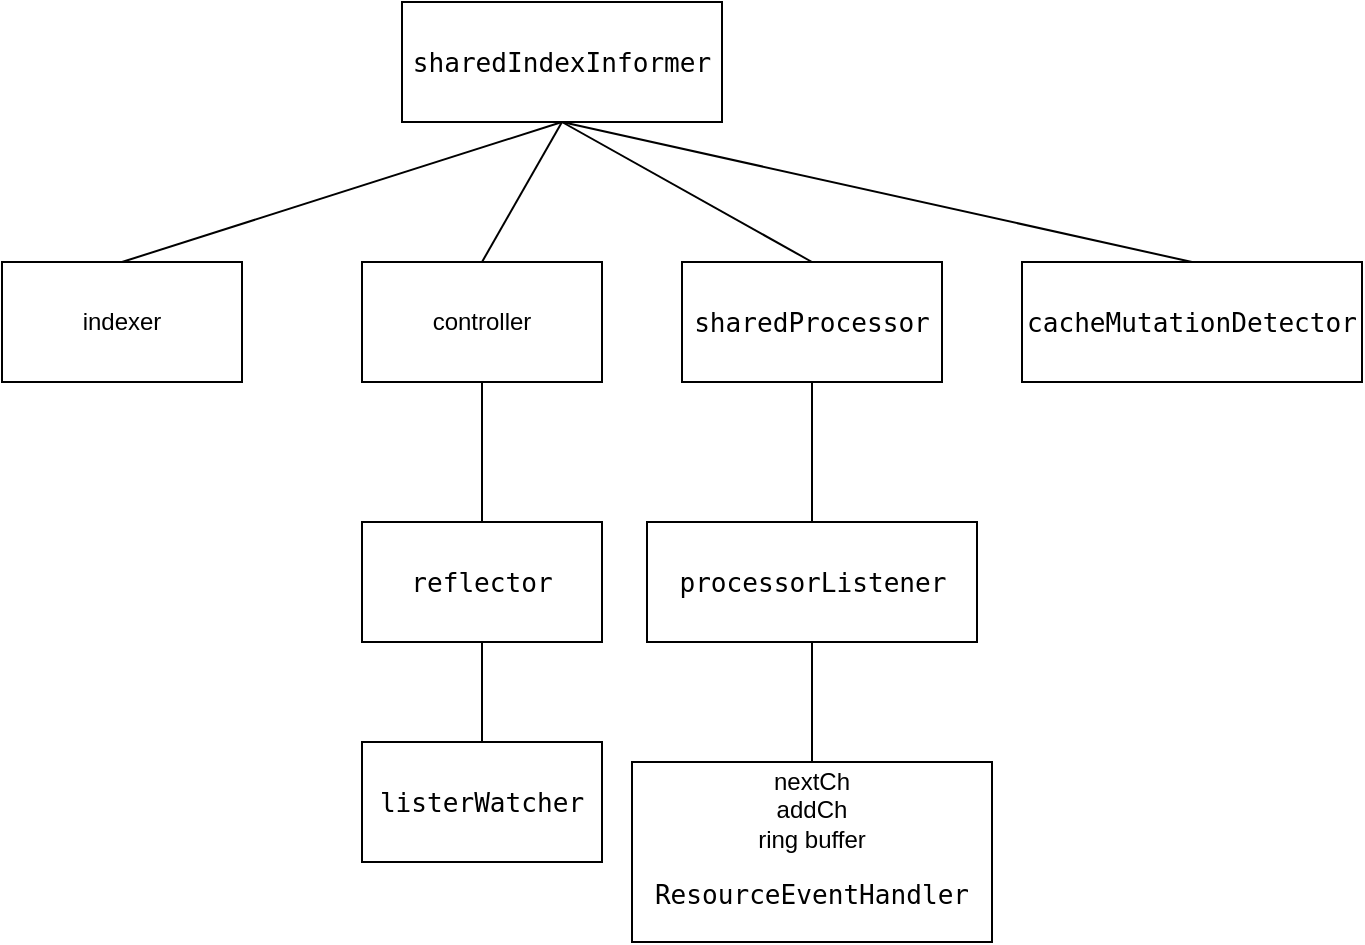 <mxfile version="16.5.3" type="github">
  <diagram id="caBl6VjWKYcqVohX8-Sz" name="Page-1">
    <mxGraphModel dx="946" dy="517" grid="1" gridSize="10" guides="1" tooltips="1" connect="1" arrows="1" fold="1" page="1" pageScale="1" pageWidth="850" pageHeight="1100" math="0" shadow="0">
      <root>
        <mxCell id="0" />
        <mxCell id="1" parent="0" />
        <mxCell id="zZGyNvVABytD1AazfW2Z-1" value="&lt;pre style=&quot;background-color: rgb(255 , 255 , 255) ; font-family: &amp;#34;jetbrains mono&amp;#34; , monospace ; font-size: 9.8pt&quot;&gt;sharedIndexInformer&lt;/pre&gt;" style="rounded=0;whiteSpace=wrap;html=1;" vertex="1" parent="1">
          <mxGeometry x="320" y="60" width="160" height="60" as="geometry" />
        </mxCell>
        <mxCell id="zZGyNvVABytD1AazfW2Z-2" value="controller" style="rounded=0;whiteSpace=wrap;html=1;" vertex="1" parent="1">
          <mxGeometry x="300" y="190" width="120" height="60" as="geometry" />
        </mxCell>
        <mxCell id="zZGyNvVABytD1AazfW2Z-3" value="indexer" style="rounded=0;whiteSpace=wrap;html=1;" vertex="1" parent="1">
          <mxGeometry x="120" y="190" width="120" height="60" as="geometry" />
        </mxCell>
        <mxCell id="zZGyNvVABytD1AazfW2Z-4" value="&lt;pre style=&quot;background-color: rgb(255 , 255 , 255) ; font-family: &amp;#34;jetbrains mono&amp;#34; , monospace ; font-size: 9.8pt&quot;&gt;sharedProcessor&lt;/pre&gt;" style="rounded=0;whiteSpace=wrap;html=1;" vertex="1" parent="1">
          <mxGeometry x="460" y="190" width="130" height="60" as="geometry" />
        </mxCell>
        <mxCell id="zZGyNvVABytD1AazfW2Z-5" value="&lt;pre style=&quot;background-color: rgb(255 , 255 , 255) ; font-family: &amp;#34;jetbrains mono&amp;#34; , monospace ; font-size: 9.8pt&quot;&gt;cacheMutationDetector&lt;/pre&gt;" style="rounded=0;whiteSpace=wrap;html=1;" vertex="1" parent="1">
          <mxGeometry x="630" y="190" width="170" height="60" as="geometry" />
        </mxCell>
        <mxCell id="zZGyNvVABytD1AazfW2Z-6" value="" style="endArrow=none;html=1;rounded=0;entryX=0.5;entryY=1;entryDx=0;entryDy=0;exitX=0.5;exitY=0;exitDx=0;exitDy=0;" edge="1" parent="1" source="zZGyNvVABytD1AazfW2Z-3" target="zZGyNvVABytD1AazfW2Z-1">
          <mxGeometry width="50" height="50" relative="1" as="geometry">
            <mxPoint x="400" y="330" as="sourcePoint" />
            <mxPoint x="450" y="280" as="targetPoint" />
          </mxGeometry>
        </mxCell>
        <mxCell id="zZGyNvVABytD1AazfW2Z-7" value="" style="endArrow=none;html=1;rounded=0;exitX=0.5;exitY=0;exitDx=0;exitDy=0;" edge="1" parent="1" source="zZGyNvVABytD1AazfW2Z-2">
          <mxGeometry width="50" height="50" relative="1" as="geometry">
            <mxPoint x="400" y="330" as="sourcePoint" />
            <mxPoint x="400" y="120" as="targetPoint" />
          </mxGeometry>
        </mxCell>
        <mxCell id="zZGyNvVABytD1AazfW2Z-12" value="" style="endArrow=none;html=1;rounded=0;exitX=0.5;exitY=0;exitDx=0;exitDy=0;" edge="1" parent="1" source="zZGyNvVABytD1AazfW2Z-4">
          <mxGeometry width="50" height="50" relative="1" as="geometry">
            <mxPoint x="400" y="330" as="sourcePoint" />
            <mxPoint x="400" y="120" as="targetPoint" />
          </mxGeometry>
        </mxCell>
        <mxCell id="zZGyNvVABytD1AazfW2Z-13" value="" style="endArrow=none;html=1;rounded=0;exitX=0.5;exitY=0;exitDx=0;exitDy=0;" edge="1" parent="1" source="zZGyNvVABytD1AazfW2Z-5">
          <mxGeometry width="50" height="50" relative="1" as="geometry">
            <mxPoint x="430" y="430" as="sourcePoint" />
            <mxPoint x="400" y="120" as="targetPoint" />
          </mxGeometry>
        </mxCell>
        <mxCell id="zZGyNvVABytD1AazfW2Z-14" value="&lt;pre style=&quot;background-color: rgb(255 , 255 , 255) ; font-family: &amp;#34;jetbrains mono&amp;#34; , monospace ; font-size: 9.8pt&quot;&gt;reflector&lt;/pre&gt;" style="rounded=0;whiteSpace=wrap;html=1;" vertex="1" parent="1">
          <mxGeometry x="300" y="320" width="120" height="60" as="geometry" />
        </mxCell>
        <mxCell id="zZGyNvVABytD1AazfW2Z-15" value="" style="endArrow=none;html=1;rounded=0;entryX=0.5;entryY=1;entryDx=0;entryDy=0;exitX=0.5;exitY=0;exitDx=0;exitDy=0;" edge="1" parent="1" source="zZGyNvVABytD1AazfW2Z-14" target="zZGyNvVABytD1AazfW2Z-2">
          <mxGeometry width="50" height="50" relative="1" as="geometry">
            <mxPoint x="360" y="310" as="sourcePoint" />
            <mxPoint x="450" y="270" as="targetPoint" />
          </mxGeometry>
        </mxCell>
        <mxCell id="zZGyNvVABytD1AazfW2Z-16" value="&lt;pre style=&quot;background-color: rgb(255 , 255 , 255) ; font-family: &amp;#34;jetbrains mono&amp;#34; , monospace ; font-size: 9.8pt&quot;&gt;listerWatcher&lt;/pre&gt;" style="rounded=0;whiteSpace=wrap;html=1;" vertex="1" parent="1">
          <mxGeometry x="300" y="430" width="120" height="60" as="geometry" />
        </mxCell>
        <mxCell id="zZGyNvVABytD1AazfW2Z-17" value="" style="endArrow=none;html=1;rounded=0;entryX=0.5;entryY=1;entryDx=0;entryDy=0;exitX=0.5;exitY=0;exitDx=0;exitDy=0;" edge="1" parent="1" source="zZGyNvVABytD1AazfW2Z-16" target="zZGyNvVABytD1AazfW2Z-14">
          <mxGeometry width="50" height="50" relative="1" as="geometry">
            <mxPoint x="400" y="320" as="sourcePoint" />
            <mxPoint x="450" y="270" as="targetPoint" />
          </mxGeometry>
        </mxCell>
        <mxCell id="zZGyNvVABytD1AazfW2Z-18" value="&lt;pre style=&quot;background-color: rgb(255 , 255 , 255) ; font-family: &amp;#34;jetbrains mono&amp;#34; , monospace ; font-size: 9.8pt&quot;&gt;processorListener&lt;/pre&gt;" style="rounded=0;whiteSpace=wrap;html=1;" vertex="1" parent="1">
          <mxGeometry x="442.5" y="320" width="165" height="60" as="geometry" />
        </mxCell>
        <mxCell id="zZGyNvVABytD1AazfW2Z-19" value="" style="endArrow=none;html=1;rounded=0;entryX=0.5;entryY=1;entryDx=0;entryDy=0;exitX=0.5;exitY=0;exitDx=0;exitDy=0;" edge="1" parent="1" source="zZGyNvVABytD1AazfW2Z-18" target="zZGyNvVABytD1AazfW2Z-4">
          <mxGeometry width="50" height="50" relative="1" as="geometry">
            <mxPoint x="400" y="330" as="sourcePoint" />
            <mxPoint x="450" y="280" as="targetPoint" />
          </mxGeometry>
        </mxCell>
        <mxCell id="zZGyNvVABytD1AazfW2Z-20" value="nextCh&lt;br&gt;addCh&lt;br&gt;ring buffer&lt;br&gt;&lt;pre style=&quot;background-color: rgb(255 , 255 , 255) ; font-family: &amp;#34;jetbrains mono&amp;#34; , monospace ; font-size: 9.8pt&quot;&gt;ResourceEventHandler&lt;/pre&gt;" style="rounded=0;whiteSpace=wrap;html=1;" vertex="1" parent="1">
          <mxGeometry x="435" y="440" width="180" height="90" as="geometry" />
        </mxCell>
        <mxCell id="zZGyNvVABytD1AazfW2Z-21" value="" style="endArrow=none;html=1;rounded=0;entryX=0.5;entryY=1;entryDx=0;entryDy=0;exitX=0.5;exitY=0;exitDx=0;exitDy=0;" edge="1" parent="1" source="zZGyNvVABytD1AazfW2Z-20" target="zZGyNvVABytD1AazfW2Z-18">
          <mxGeometry width="50" height="50" relative="1" as="geometry">
            <mxPoint x="400" y="440" as="sourcePoint" />
            <mxPoint x="450" y="390" as="targetPoint" />
          </mxGeometry>
        </mxCell>
      </root>
    </mxGraphModel>
  </diagram>
</mxfile>
